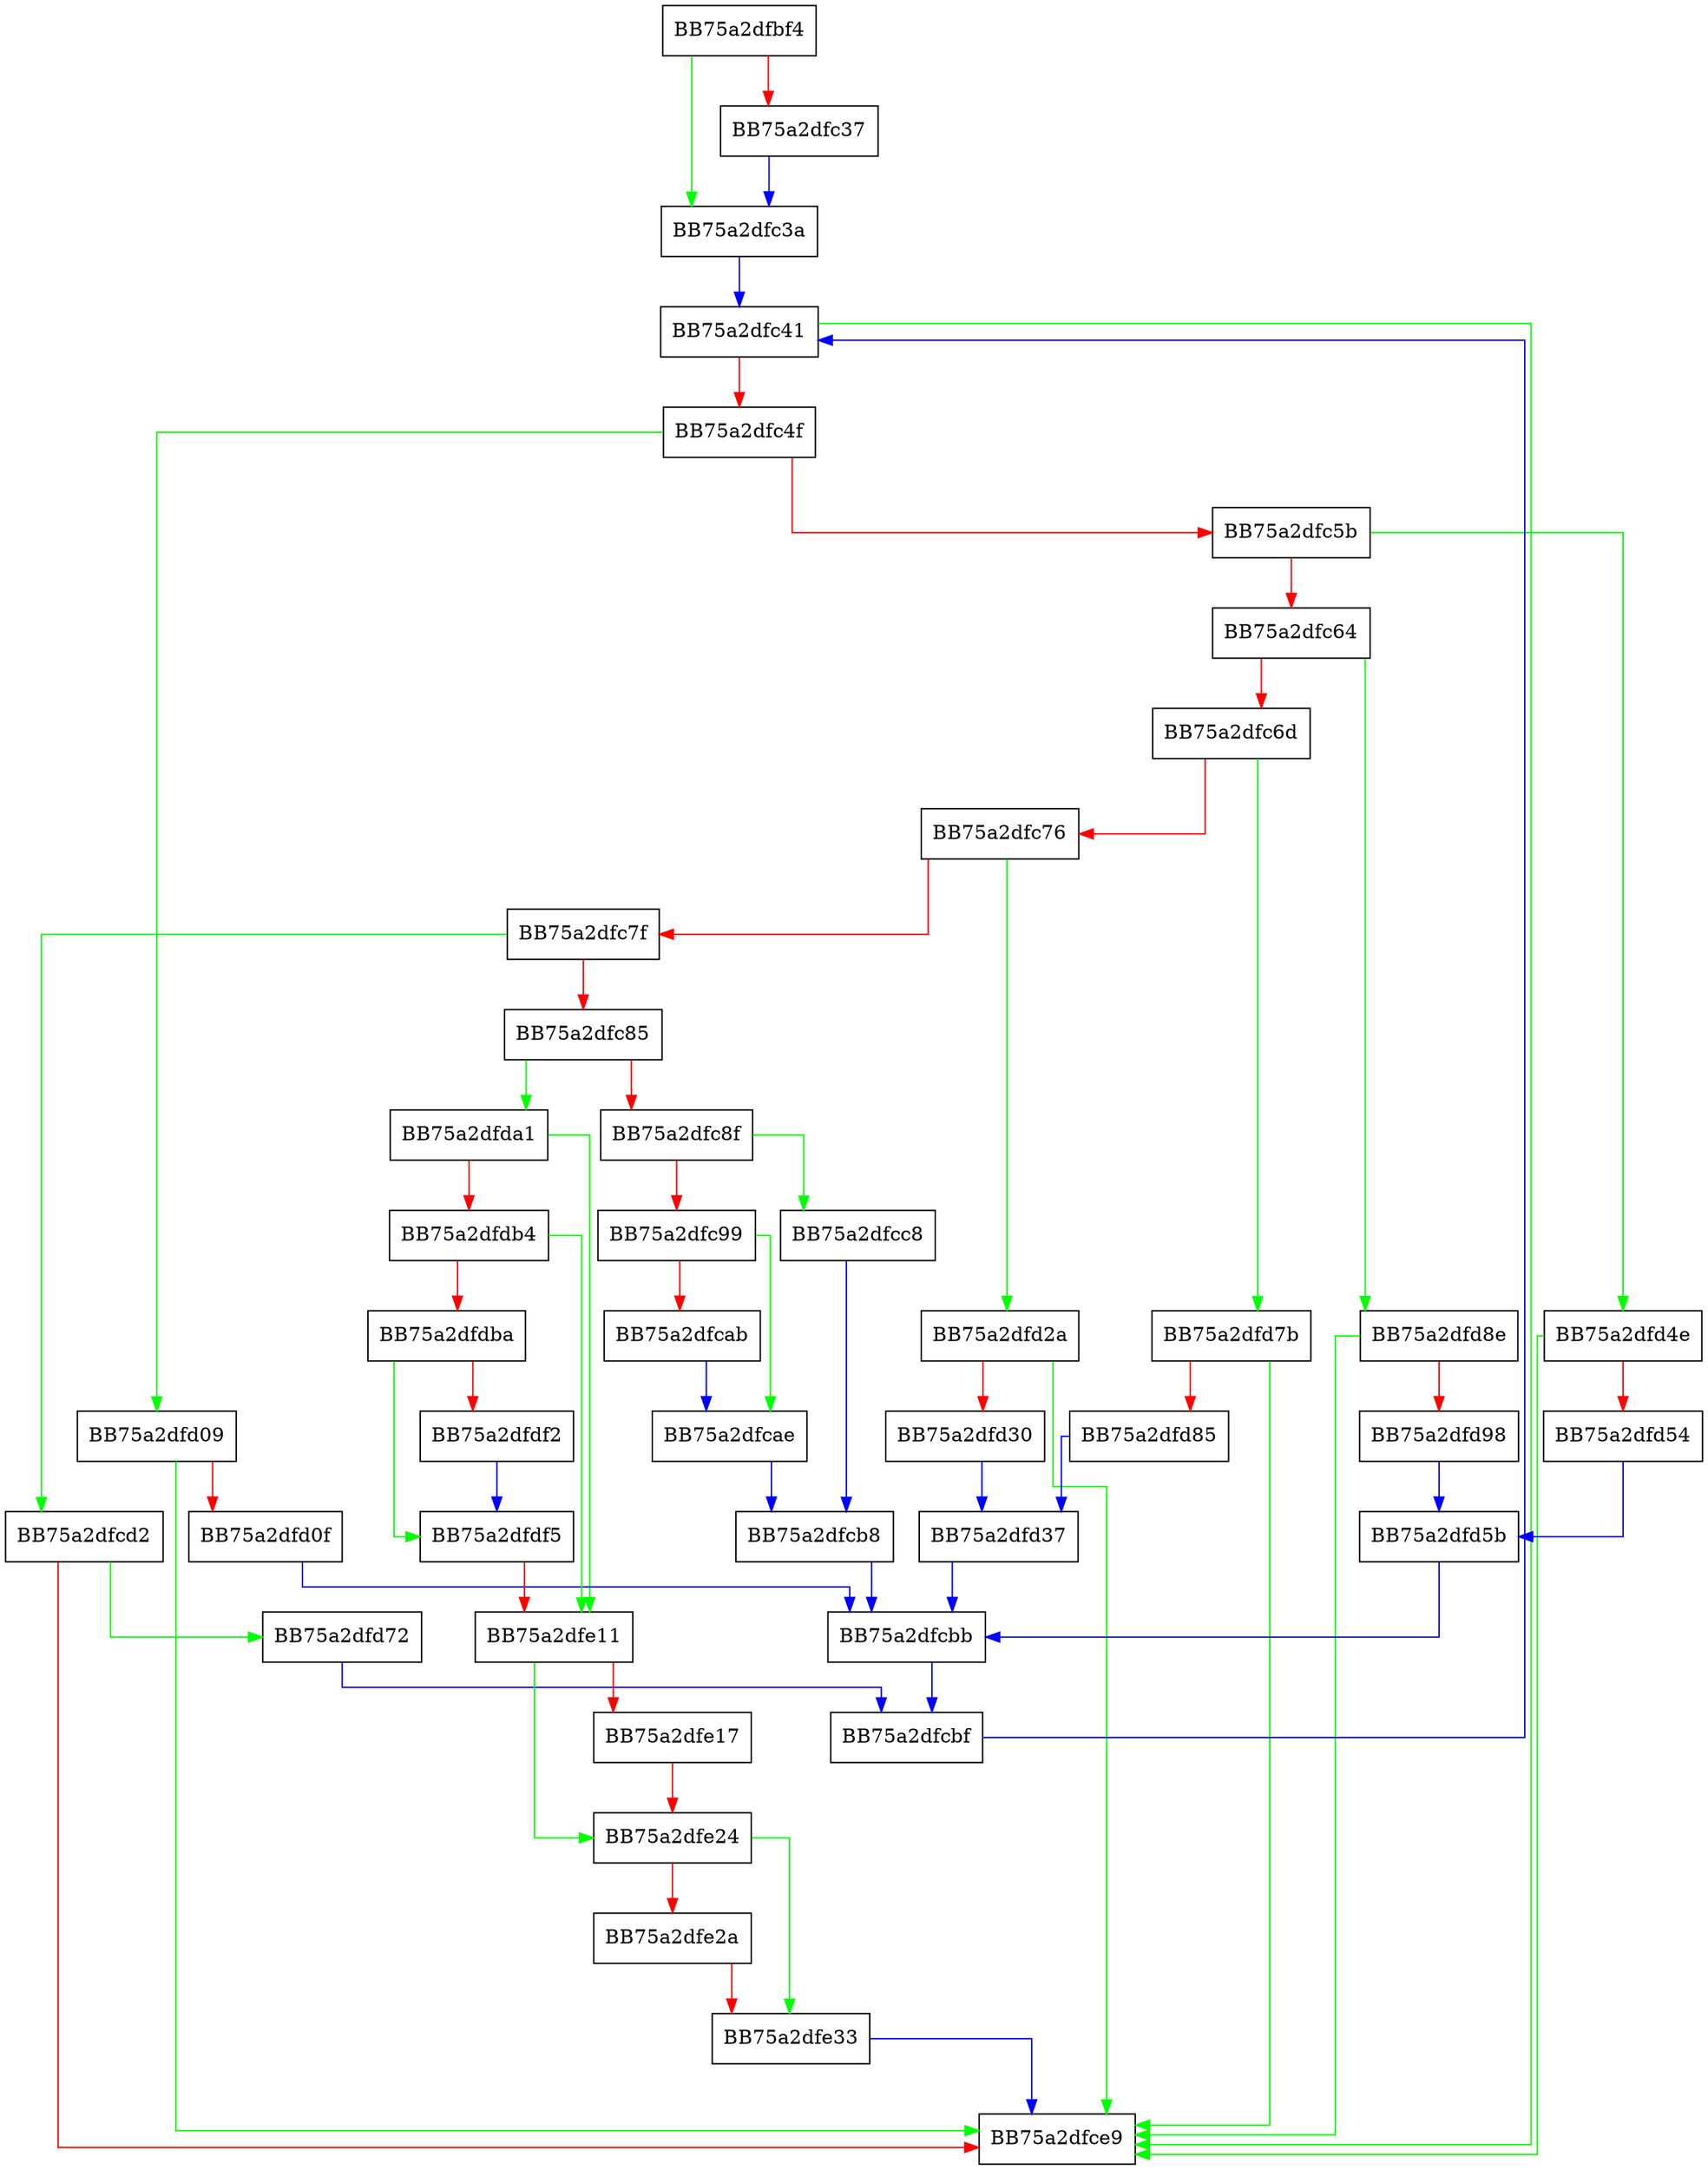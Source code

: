 digraph ConvertSpecial {
  node [shape="box"];
  graph [splines=ortho];
  BB75a2dfbf4 -> BB75a2dfc3a [color="green"];
  BB75a2dfbf4 -> BB75a2dfc37 [color="red"];
  BB75a2dfc37 -> BB75a2dfc3a [color="blue"];
  BB75a2dfc3a -> BB75a2dfc41 [color="blue"];
  BB75a2dfc41 -> BB75a2dfce9 [color="green"];
  BB75a2dfc41 -> BB75a2dfc4f [color="red"];
  BB75a2dfc4f -> BB75a2dfd09 [color="green"];
  BB75a2dfc4f -> BB75a2dfc5b [color="red"];
  BB75a2dfc5b -> BB75a2dfd4e [color="green"];
  BB75a2dfc5b -> BB75a2dfc64 [color="red"];
  BB75a2dfc64 -> BB75a2dfd8e [color="green"];
  BB75a2dfc64 -> BB75a2dfc6d [color="red"];
  BB75a2dfc6d -> BB75a2dfd7b [color="green"];
  BB75a2dfc6d -> BB75a2dfc76 [color="red"];
  BB75a2dfc76 -> BB75a2dfd2a [color="green"];
  BB75a2dfc76 -> BB75a2dfc7f [color="red"];
  BB75a2dfc7f -> BB75a2dfcd2 [color="green"];
  BB75a2dfc7f -> BB75a2dfc85 [color="red"];
  BB75a2dfc85 -> BB75a2dfda1 [color="green"];
  BB75a2dfc85 -> BB75a2dfc8f [color="red"];
  BB75a2dfc8f -> BB75a2dfcc8 [color="green"];
  BB75a2dfc8f -> BB75a2dfc99 [color="red"];
  BB75a2dfc99 -> BB75a2dfcae [color="green"];
  BB75a2dfc99 -> BB75a2dfcab [color="red"];
  BB75a2dfcab -> BB75a2dfcae [color="blue"];
  BB75a2dfcae -> BB75a2dfcb8 [color="blue"];
  BB75a2dfcb8 -> BB75a2dfcbb [color="blue"];
  BB75a2dfcbb -> BB75a2dfcbf [color="blue"];
  BB75a2dfcbf -> BB75a2dfc41 [color="blue"];
  BB75a2dfcc8 -> BB75a2dfcb8 [color="blue"];
  BB75a2dfcd2 -> BB75a2dfd72 [color="green"];
  BB75a2dfcd2 -> BB75a2dfce9 [color="red"];
  BB75a2dfd09 -> BB75a2dfce9 [color="green"];
  BB75a2dfd09 -> BB75a2dfd0f [color="red"];
  BB75a2dfd0f -> BB75a2dfcbb [color="blue"];
  BB75a2dfd2a -> BB75a2dfce9 [color="green"];
  BB75a2dfd2a -> BB75a2dfd30 [color="red"];
  BB75a2dfd30 -> BB75a2dfd37 [color="blue"];
  BB75a2dfd37 -> BB75a2dfcbb [color="blue"];
  BB75a2dfd4e -> BB75a2dfce9 [color="green"];
  BB75a2dfd4e -> BB75a2dfd54 [color="red"];
  BB75a2dfd54 -> BB75a2dfd5b [color="blue"];
  BB75a2dfd5b -> BB75a2dfcbb [color="blue"];
  BB75a2dfd72 -> BB75a2dfcbf [color="blue"];
  BB75a2dfd7b -> BB75a2dfce9 [color="green"];
  BB75a2dfd7b -> BB75a2dfd85 [color="red"];
  BB75a2dfd85 -> BB75a2dfd37 [color="blue"];
  BB75a2dfd8e -> BB75a2dfce9 [color="green"];
  BB75a2dfd8e -> BB75a2dfd98 [color="red"];
  BB75a2dfd98 -> BB75a2dfd5b [color="blue"];
  BB75a2dfda1 -> BB75a2dfe11 [color="green"];
  BB75a2dfda1 -> BB75a2dfdb4 [color="red"];
  BB75a2dfdb4 -> BB75a2dfe11 [color="green"];
  BB75a2dfdb4 -> BB75a2dfdba [color="red"];
  BB75a2dfdba -> BB75a2dfdf5 [color="green"];
  BB75a2dfdba -> BB75a2dfdf2 [color="red"];
  BB75a2dfdf2 -> BB75a2dfdf5 [color="blue"];
  BB75a2dfdf5 -> BB75a2dfe11 [color="red"];
  BB75a2dfe11 -> BB75a2dfe24 [color="green"];
  BB75a2dfe11 -> BB75a2dfe17 [color="red"];
  BB75a2dfe17 -> BB75a2dfe24 [color="red"];
  BB75a2dfe24 -> BB75a2dfe33 [color="green"];
  BB75a2dfe24 -> BB75a2dfe2a [color="red"];
  BB75a2dfe2a -> BB75a2dfe33 [color="red"];
  BB75a2dfe33 -> BB75a2dfce9 [color="blue"];
}